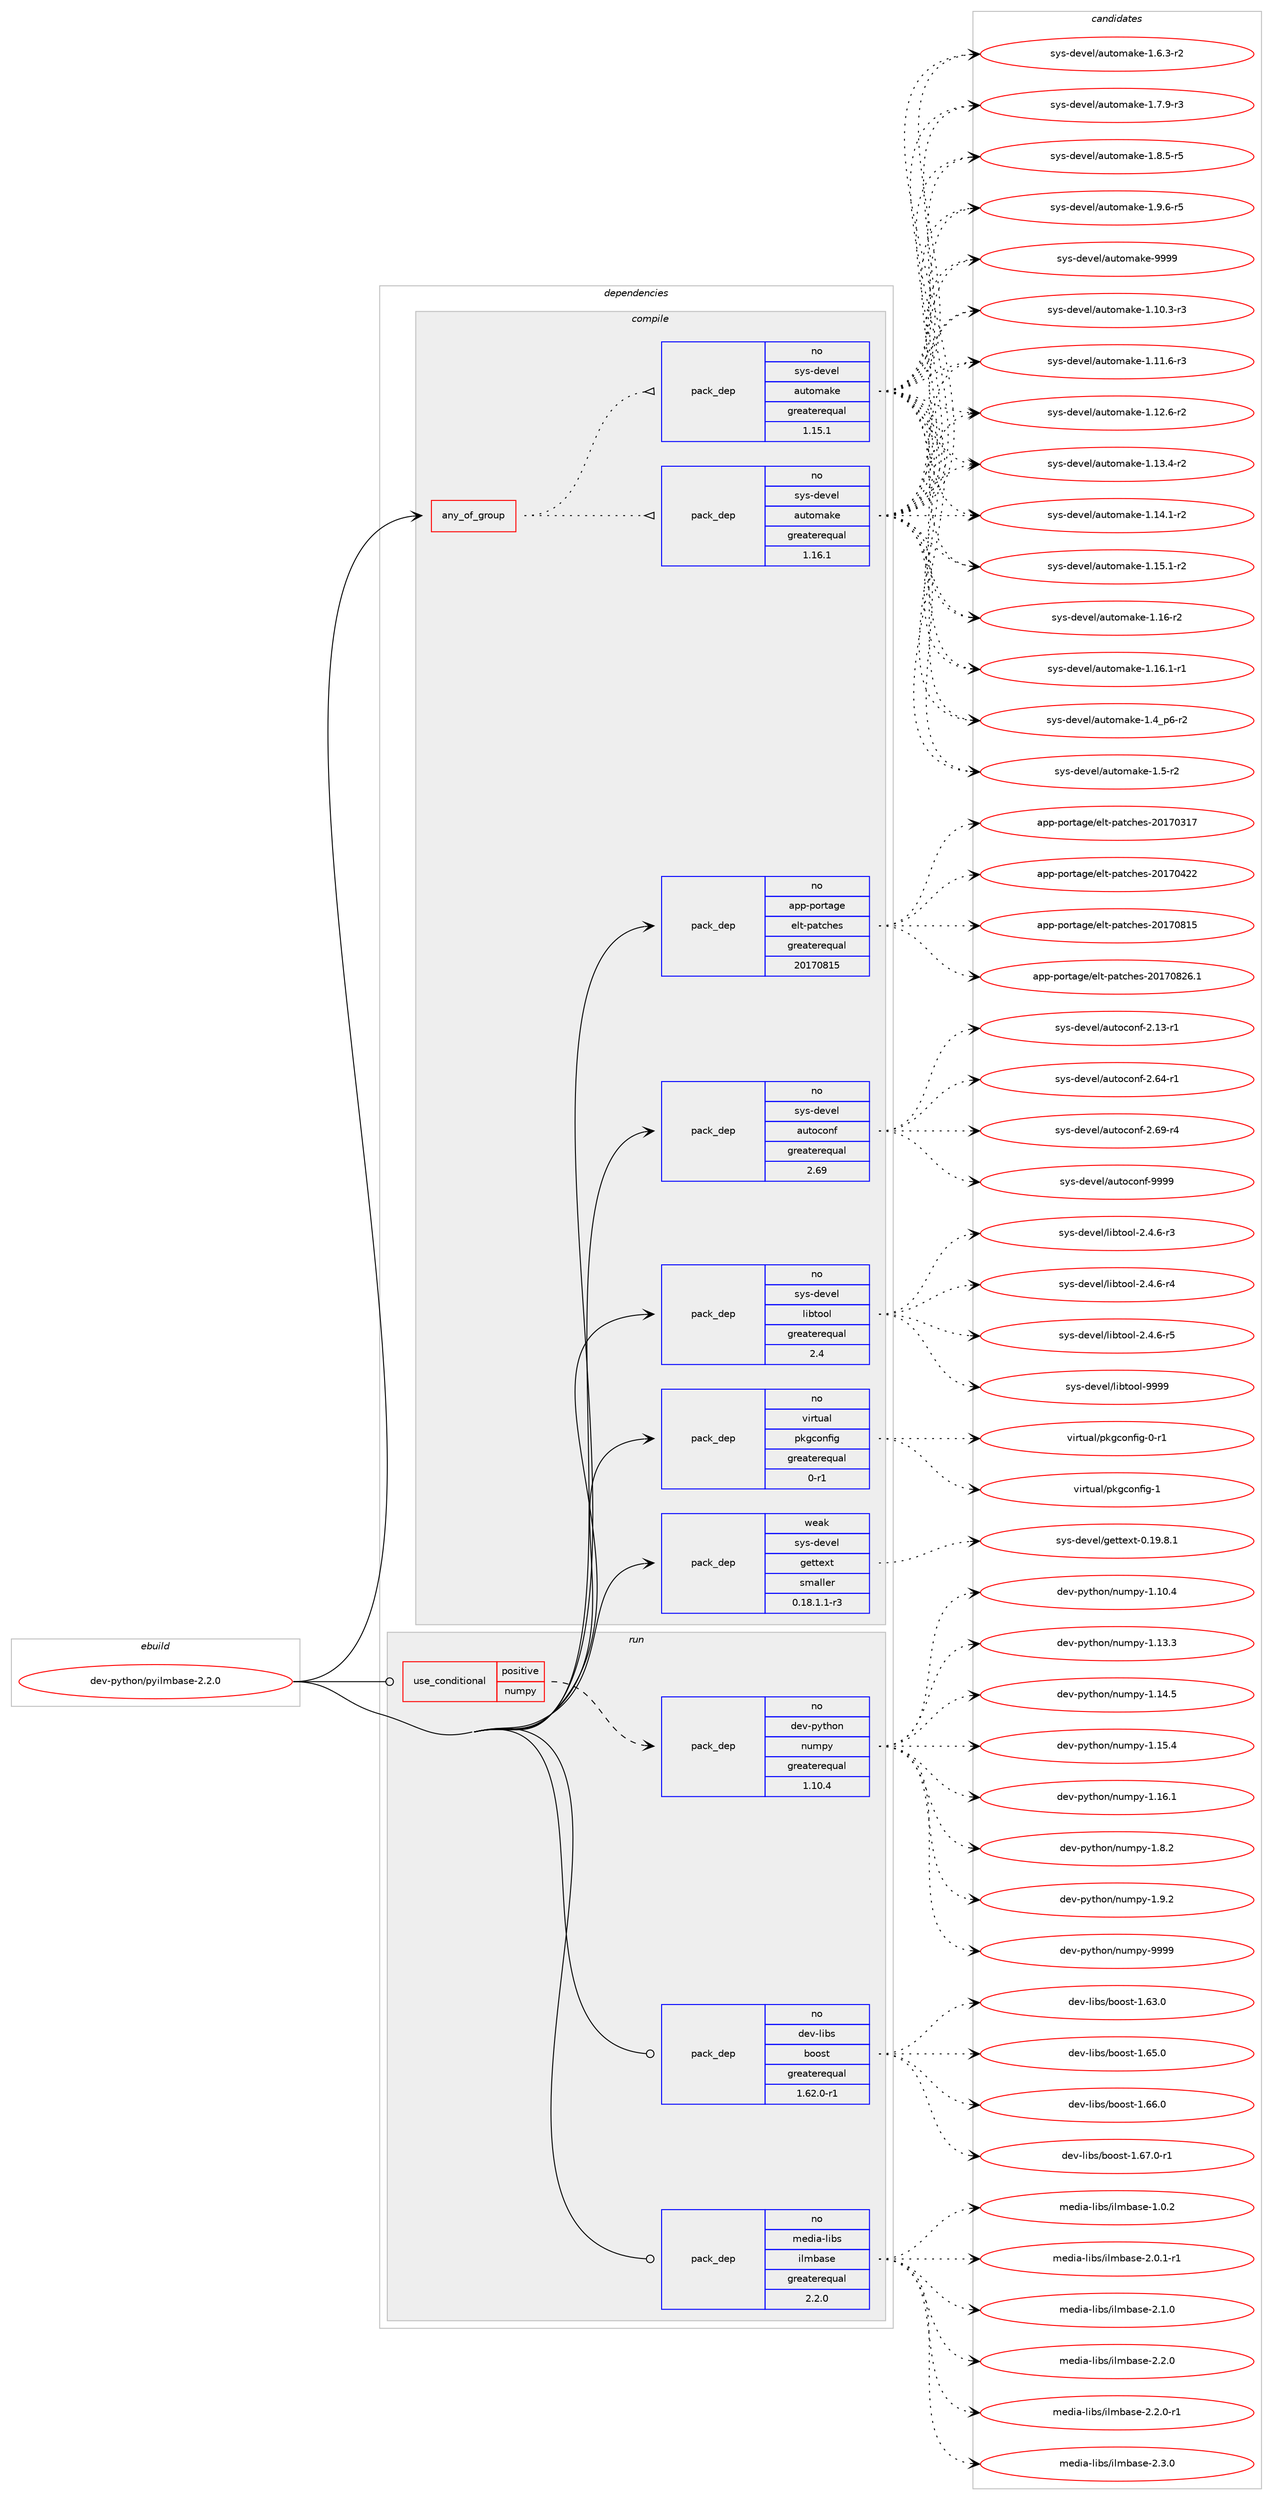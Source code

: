 digraph prolog {

# *************
# Graph options
# *************

newrank=true;
concentrate=true;
compound=true;
graph [rankdir=LR,fontname=Helvetica,fontsize=10,ranksep=1.5];#, ranksep=2.5, nodesep=0.2];
edge  [arrowhead=vee];
node  [fontname=Helvetica,fontsize=10];

# **********
# The ebuild
# **********

subgraph cluster_leftcol {
color=gray;
rank=same;
label=<<i>ebuild</i>>;
id [label="dev-python/pyilmbase-2.2.0", color=red, width=4, href="../dev-python/pyilmbase-2.2.0.svg"];
}

# ****************
# The dependencies
# ****************

subgraph cluster_midcol {
color=gray;
label=<<i>dependencies</i>>;
subgraph cluster_compile {
fillcolor="#eeeeee";
style=filled;
label=<<i>compile</i>>;
subgraph any22739 {
dependency1429989 [label=<<TABLE BORDER="0" CELLBORDER="1" CELLSPACING="0" CELLPADDING="4"><TR><TD CELLPADDING="10">any_of_group</TD></TR></TABLE>>, shape=none, color=red];subgraph pack1025637 {
dependency1429990 [label=<<TABLE BORDER="0" CELLBORDER="1" CELLSPACING="0" CELLPADDING="4" WIDTH="220"><TR><TD ROWSPAN="6" CELLPADDING="30">pack_dep</TD></TR><TR><TD WIDTH="110">no</TD></TR><TR><TD>sys-devel</TD></TR><TR><TD>automake</TD></TR><TR><TD>greaterequal</TD></TR><TR><TD>1.16.1</TD></TR></TABLE>>, shape=none, color=blue];
}
dependency1429989:e -> dependency1429990:w [weight=20,style="dotted",arrowhead="oinv"];
subgraph pack1025638 {
dependency1429991 [label=<<TABLE BORDER="0" CELLBORDER="1" CELLSPACING="0" CELLPADDING="4" WIDTH="220"><TR><TD ROWSPAN="6" CELLPADDING="30">pack_dep</TD></TR><TR><TD WIDTH="110">no</TD></TR><TR><TD>sys-devel</TD></TR><TR><TD>automake</TD></TR><TR><TD>greaterequal</TD></TR><TR><TD>1.15.1</TD></TR></TABLE>>, shape=none, color=blue];
}
dependency1429989:e -> dependency1429991:w [weight=20,style="dotted",arrowhead="oinv"];
}
id:e -> dependency1429989:w [weight=20,style="solid",arrowhead="vee"];
subgraph pack1025639 {
dependency1429992 [label=<<TABLE BORDER="0" CELLBORDER="1" CELLSPACING="0" CELLPADDING="4" WIDTH="220"><TR><TD ROWSPAN="6" CELLPADDING="30">pack_dep</TD></TR><TR><TD WIDTH="110">no</TD></TR><TR><TD>app-portage</TD></TR><TR><TD>elt-patches</TD></TR><TR><TD>greaterequal</TD></TR><TR><TD>20170815</TD></TR></TABLE>>, shape=none, color=blue];
}
id:e -> dependency1429992:w [weight=20,style="solid",arrowhead="vee"];
subgraph pack1025640 {
dependency1429993 [label=<<TABLE BORDER="0" CELLBORDER="1" CELLSPACING="0" CELLPADDING="4" WIDTH="220"><TR><TD ROWSPAN="6" CELLPADDING="30">pack_dep</TD></TR><TR><TD WIDTH="110">no</TD></TR><TR><TD>sys-devel</TD></TR><TR><TD>autoconf</TD></TR><TR><TD>greaterequal</TD></TR><TR><TD>2.69</TD></TR></TABLE>>, shape=none, color=blue];
}
id:e -> dependency1429993:w [weight=20,style="solid",arrowhead="vee"];
subgraph pack1025641 {
dependency1429994 [label=<<TABLE BORDER="0" CELLBORDER="1" CELLSPACING="0" CELLPADDING="4" WIDTH="220"><TR><TD ROWSPAN="6" CELLPADDING="30">pack_dep</TD></TR><TR><TD WIDTH="110">no</TD></TR><TR><TD>sys-devel</TD></TR><TR><TD>libtool</TD></TR><TR><TD>greaterequal</TD></TR><TR><TD>2.4</TD></TR></TABLE>>, shape=none, color=blue];
}
id:e -> dependency1429994:w [weight=20,style="solid",arrowhead="vee"];
subgraph pack1025642 {
dependency1429995 [label=<<TABLE BORDER="0" CELLBORDER="1" CELLSPACING="0" CELLPADDING="4" WIDTH="220"><TR><TD ROWSPAN="6" CELLPADDING="30">pack_dep</TD></TR><TR><TD WIDTH="110">no</TD></TR><TR><TD>virtual</TD></TR><TR><TD>pkgconfig</TD></TR><TR><TD>greaterequal</TD></TR><TR><TD>0-r1</TD></TR></TABLE>>, shape=none, color=blue];
}
id:e -> dependency1429995:w [weight=20,style="solid",arrowhead="vee"];
subgraph pack1025643 {
dependency1429996 [label=<<TABLE BORDER="0" CELLBORDER="1" CELLSPACING="0" CELLPADDING="4" WIDTH="220"><TR><TD ROWSPAN="6" CELLPADDING="30">pack_dep</TD></TR><TR><TD WIDTH="110">weak</TD></TR><TR><TD>sys-devel</TD></TR><TR><TD>gettext</TD></TR><TR><TD>smaller</TD></TR><TR><TD>0.18.1.1-r3</TD></TR></TABLE>>, shape=none, color=blue];
}
id:e -> dependency1429996:w [weight=20,style="solid",arrowhead="vee"];
}
subgraph cluster_compileandrun {
fillcolor="#eeeeee";
style=filled;
label=<<i>compile and run</i>>;
}
subgraph cluster_run {
fillcolor="#eeeeee";
style=filled;
label=<<i>run</i>>;
subgraph cond381032 {
dependency1429997 [label=<<TABLE BORDER="0" CELLBORDER="1" CELLSPACING="0" CELLPADDING="4"><TR><TD ROWSPAN="3" CELLPADDING="10">use_conditional</TD></TR><TR><TD>positive</TD></TR><TR><TD>numpy</TD></TR></TABLE>>, shape=none, color=red];
subgraph pack1025644 {
dependency1429998 [label=<<TABLE BORDER="0" CELLBORDER="1" CELLSPACING="0" CELLPADDING="4" WIDTH="220"><TR><TD ROWSPAN="6" CELLPADDING="30">pack_dep</TD></TR><TR><TD WIDTH="110">no</TD></TR><TR><TD>dev-python</TD></TR><TR><TD>numpy</TD></TR><TR><TD>greaterequal</TD></TR><TR><TD>1.10.4</TD></TR></TABLE>>, shape=none, color=blue];
}
dependency1429997:e -> dependency1429998:w [weight=20,style="dashed",arrowhead="vee"];
}
id:e -> dependency1429997:w [weight=20,style="solid",arrowhead="odot"];
subgraph pack1025645 {
dependency1429999 [label=<<TABLE BORDER="0" CELLBORDER="1" CELLSPACING="0" CELLPADDING="4" WIDTH="220"><TR><TD ROWSPAN="6" CELLPADDING="30">pack_dep</TD></TR><TR><TD WIDTH="110">no</TD></TR><TR><TD>dev-libs</TD></TR><TR><TD>boost</TD></TR><TR><TD>greaterequal</TD></TR><TR><TD>1.62.0-r1</TD></TR></TABLE>>, shape=none, color=blue];
}
id:e -> dependency1429999:w [weight=20,style="solid",arrowhead="odot"];
subgraph pack1025646 {
dependency1430000 [label=<<TABLE BORDER="0" CELLBORDER="1" CELLSPACING="0" CELLPADDING="4" WIDTH="220"><TR><TD ROWSPAN="6" CELLPADDING="30">pack_dep</TD></TR><TR><TD WIDTH="110">no</TD></TR><TR><TD>media-libs</TD></TR><TR><TD>ilmbase</TD></TR><TR><TD>greaterequal</TD></TR><TR><TD>2.2.0</TD></TR></TABLE>>, shape=none, color=blue];
}
id:e -> dependency1430000:w [weight=20,style="solid",arrowhead="odot"];
}
}

# **************
# The candidates
# **************

subgraph cluster_choices {
rank=same;
color=gray;
label=<<i>candidates</i>>;

subgraph choice1025637 {
color=black;
nodesep=1;
choice11512111545100101118101108479711711611110997107101454946494846514511451 [label="sys-devel/automake-1.10.3-r3", color=red, width=4,href="../sys-devel/automake-1.10.3-r3.svg"];
choice11512111545100101118101108479711711611110997107101454946494946544511451 [label="sys-devel/automake-1.11.6-r3", color=red, width=4,href="../sys-devel/automake-1.11.6-r3.svg"];
choice11512111545100101118101108479711711611110997107101454946495046544511450 [label="sys-devel/automake-1.12.6-r2", color=red, width=4,href="../sys-devel/automake-1.12.6-r2.svg"];
choice11512111545100101118101108479711711611110997107101454946495146524511450 [label="sys-devel/automake-1.13.4-r2", color=red, width=4,href="../sys-devel/automake-1.13.4-r2.svg"];
choice11512111545100101118101108479711711611110997107101454946495246494511450 [label="sys-devel/automake-1.14.1-r2", color=red, width=4,href="../sys-devel/automake-1.14.1-r2.svg"];
choice11512111545100101118101108479711711611110997107101454946495346494511450 [label="sys-devel/automake-1.15.1-r2", color=red, width=4,href="../sys-devel/automake-1.15.1-r2.svg"];
choice1151211154510010111810110847971171161111099710710145494649544511450 [label="sys-devel/automake-1.16-r2", color=red, width=4,href="../sys-devel/automake-1.16-r2.svg"];
choice11512111545100101118101108479711711611110997107101454946495446494511449 [label="sys-devel/automake-1.16.1-r1", color=red, width=4,href="../sys-devel/automake-1.16.1-r1.svg"];
choice115121115451001011181011084797117116111109971071014549465295112544511450 [label="sys-devel/automake-1.4_p6-r2", color=red, width=4,href="../sys-devel/automake-1.4_p6-r2.svg"];
choice11512111545100101118101108479711711611110997107101454946534511450 [label="sys-devel/automake-1.5-r2", color=red, width=4,href="../sys-devel/automake-1.5-r2.svg"];
choice115121115451001011181011084797117116111109971071014549465446514511450 [label="sys-devel/automake-1.6.3-r2", color=red, width=4,href="../sys-devel/automake-1.6.3-r2.svg"];
choice115121115451001011181011084797117116111109971071014549465546574511451 [label="sys-devel/automake-1.7.9-r3", color=red, width=4,href="../sys-devel/automake-1.7.9-r3.svg"];
choice115121115451001011181011084797117116111109971071014549465646534511453 [label="sys-devel/automake-1.8.5-r5", color=red, width=4,href="../sys-devel/automake-1.8.5-r5.svg"];
choice115121115451001011181011084797117116111109971071014549465746544511453 [label="sys-devel/automake-1.9.6-r5", color=red, width=4,href="../sys-devel/automake-1.9.6-r5.svg"];
choice115121115451001011181011084797117116111109971071014557575757 [label="sys-devel/automake-9999", color=red, width=4,href="../sys-devel/automake-9999.svg"];
dependency1429990:e -> choice11512111545100101118101108479711711611110997107101454946494846514511451:w [style=dotted,weight="100"];
dependency1429990:e -> choice11512111545100101118101108479711711611110997107101454946494946544511451:w [style=dotted,weight="100"];
dependency1429990:e -> choice11512111545100101118101108479711711611110997107101454946495046544511450:w [style=dotted,weight="100"];
dependency1429990:e -> choice11512111545100101118101108479711711611110997107101454946495146524511450:w [style=dotted,weight="100"];
dependency1429990:e -> choice11512111545100101118101108479711711611110997107101454946495246494511450:w [style=dotted,weight="100"];
dependency1429990:e -> choice11512111545100101118101108479711711611110997107101454946495346494511450:w [style=dotted,weight="100"];
dependency1429990:e -> choice1151211154510010111810110847971171161111099710710145494649544511450:w [style=dotted,weight="100"];
dependency1429990:e -> choice11512111545100101118101108479711711611110997107101454946495446494511449:w [style=dotted,weight="100"];
dependency1429990:e -> choice115121115451001011181011084797117116111109971071014549465295112544511450:w [style=dotted,weight="100"];
dependency1429990:e -> choice11512111545100101118101108479711711611110997107101454946534511450:w [style=dotted,weight="100"];
dependency1429990:e -> choice115121115451001011181011084797117116111109971071014549465446514511450:w [style=dotted,weight="100"];
dependency1429990:e -> choice115121115451001011181011084797117116111109971071014549465546574511451:w [style=dotted,weight="100"];
dependency1429990:e -> choice115121115451001011181011084797117116111109971071014549465646534511453:w [style=dotted,weight="100"];
dependency1429990:e -> choice115121115451001011181011084797117116111109971071014549465746544511453:w [style=dotted,weight="100"];
dependency1429990:e -> choice115121115451001011181011084797117116111109971071014557575757:w [style=dotted,weight="100"];
}
subgraph choice1025638 {
color=black;
nodesep=1;
choice11512111545100101118101108479711711611110997107101454946494846514511451 [label="sys-devel/automake-1.10.3-r3", color=red, width=4,href="../sys-devel/automake-1.10.3-r3.svg"];
choice11512111545100101118101108479711711611110997107101454946494946544511451 [label="sys-devel/automake-1.11.6-r3", color=red, width=4,href="../sys-devel/automake-1.11.6-r3.svg"];
choice11512111545100101118101108479711711611110997107101454946495046544511450 [label="sys-devel/automake-1.12.6-r2", color=red, width=4,href="../sys-devel/automake-1.12.6-r2.svg"];
choice11512111545100101118101108479711711611110997107101454946495146524511450 [label="sys-devel/automake-1.13.4-r2", color=red, width=4,href="../sys-devel/automake-1.13.4-r2.svg"];
choice11512111545100101118101108479711711611110997107101454946495246494511450 [label="sys-devel/automake-1.14.1-r2", color=red, width=4,href="../sys-devel/automake-1.14.1-r2.svg"];
choice11512111545100101118101108479711711611110997107101454946495346494511450 [label="sys-devel/automake-1.15.1-r2", color=red, width=4,href="../sys-devel/automake-1.15.1-r2.svg"];
choice1151211154510010111810110847971171161111099710710145494649544511450 [label="sys-devel/automake-1.16-r2", color=red, width=4,href="../sys-devel/automake-1.16-r2.svg"];
choice11512111545100101118101108479711711611110997107101454946495446494511449 [label="sys-devel/automake-1.16.1-r1", color=red, width=4,href="../sys-devel/automake-1.16.1-r1.svg"];
choice115121115451001011181011084797117116111109971071014549465295112544511450 [label="sys-devel/automake-1.4_p6-r2", color=red, width=4,href="../sys-devel/automake-1.4_p6-r2.svg"];
choice11512111545100101118101108479711711611110997107101454946534511450 [label="sys-devel/automake-1.5-r2", color=red, width=4,href="../sys-devel/automake-1.5-r2.svg"];
choice115121115451001011181011084797117116111109971071014549465446514511450 [label="sys-devel/automake-1.6.3-r2", color=red, width=4,href="../sys-devel/automake-1.6.3-r2.svg"];
choice115121115451001011181011084797117116111109971071014549465546574511451 [label="sys-devel/automake-1.7.9-r3", color=red, width=4,href="../sys-devel/automake-1.7.9-r3.svg"];
choice115121115451001011181011084797117116111109971071014549465646534511453 [label="sys-devel/automake-1.8.5-r5", color=red, width=4,href="../sys-devel/automake-1.8.5-r5.svg"];
choice115121115451001011181011084797117116111109971071014549465746544511453 [label="sys-devel/automake-1.9.6-r5", color=red, width=4,href="../sys-devel/automake-1.9.6-r5.svg"];
choice115121115451001011181011084797117116111109971071014557575757 [label="sys-devel/automake-9999", color=red, width=4,href="../sys-devel/automake-9999.svg"];
dependency1429991:e -> choice11512111545100101118101108479711711611110997107101454946494846514511451:w [style=dotted,weight="100"];
dependency1429991:e -> choice11512111545100101118101108479711711611110997107101454946494946544511451:w [style=dotted,weight="100"];
dependency1429991:e -> choice11512111545100101118101108479711711611110997107101454946495046544511450:w [style=dotted,weight="100"];
dependency1429991:e -> choice11512111545100101118101108479711711611110997107101454946495146524511450:w [style=dotted,weight="100"];
dependency1429991:e -> choice11512111545100101118101108479711711611110997107101454946495246494511450:w [style=dotted,weight="100"];
dependency1429991:e -> choice11512111545100101118101108479711711611110997107101454946495346494511450:w [style=dotted,weight="100"];
dependency1429991:e -> choice1151211154510010111810110847971171161111099710710145494649544511450:w [style=dotted,weight="100"];
dependency1429991:e -> choice11512111545100101118101108479711711611110997107101454946495446494511449:w [style=dotted,weight="100"];
dependency1429991:e -> choice115121115451001011181011084797117116111109971071014549465295112544511450:w [style=dotted,weight="100"];
dependency1429991:e -> choice11512111545100101118101108479711711611110997107101454946534511450:w [style=dotted,weight="100"];
dependency1429991:e -> choice115121115451001011181011084797117116111109971071014549465446514511450:w [style=dotted,weight="100"];
dependency1429991:e -> choice115121115451001011181011084797117116111109971071014549465546574511451:w [style=dotted,weight="100"];
dependency1429991:e -> choice115121115451001011181011084797117116111109971071014549465646534511453:w [style=dotted,weight="100"];
dependency1429991:e -> choice115121115451001011181011084797117116111109971071014549465746544511453:w [style=dotted,weight="100"];
dependency1429991:e -> choice115121115451001011181011084797117116111109971071014557575757:w [style=dotted,weight="100"];
}
subgraph choice1025639 {
color=black;
nodesep=1;
choice97112112451121111141169710310147101108116451129711699104101115455048495548514955 [label="app-portage/elt-patches-20170317", color=red, width=4,href="../app-portage/elt-patches-20170317.svg"];
choice97112112451121111141169710310147101108116451129711699104101115455048495548525050 [label="app-portage/elt-patches-20170422", color=red, width=4,href="../app-portage/elt-patches-20170422.svg"];
choice97112112451121111141169710310147101108116451129711699104101115455048495548564953 [label="app-portage/elt-patches-20170815", color=red, width=4,href="../app-portage/elt-patches-20170815.svg"];
choice971121124511211111411697103101471011081164511297116991041011154550484955485650544649 [label="app-portage/elt-patches-20170826.1", color=red, width=4,href="../app-portage/elt-patches-20170826.1.svg"];
dependency1429992:e -> choice97112112451121111141169710310147101108116451129711699104101115455048495548514955:w [style=dotted,weight="100"];
dependency1429992:e -> choice97112112451121111141169710310147101108116451129711699104101115455048495548525050:w [style=dotted,weight="100"];
dependency1429992:e -> choice97112112451121111141169710310147101108116451129711699104101115455048495548564953:w [style=dotted,weight="100"];
dependency1429992:e -> choice971121124511211111411697103101471011081164511297116991041011154550484955485650544649:w [style=dotted,weight="100"];
}
subgraph choice1025640 {
color=black;
nodesep=1;
choice1151211154510010111810110847971171161119911111010245504649514511449 [label="sys-devel/autoconf-2.13-r1", color=red, width=4,href="../sys-devel/autoconf-2.13-r1.svg"];
choice1151211154510010111810110847971171161119911111010245504654524511449 [label="sys-devel/autoconf-2.64-r1", color=red, width=4,href="../sys-devel/autoconf-2.64-r1.svg"];
choice1151211154510010111810110847971171161119911111010245504654574511452 [label="sys-devel/autoconf-2.69-r4", color=red, width=4,href="../sys-devel/autoconf-2.69-r4.svg"];
choice115121115451001011181011084797117116111991111101024557575757 [label="sys-devel/autoconf-9999", color=red, width=4,href="../sys-devel/autoconf-9999.svg"];
dependency1429993:e -> choice1151211154510010111810110847971171161119911111010245504649514511449:w [style=dotted,weight="100"];
dependency1429993:e -> choice1151211154510010111810110847971171161119911111010245504654524511449:w [style=dotted,weight="100"];
dependency1429993:e -> choice1151211154510010111810110847971171161119911111010245504654574511452:w [style=dotted,weight="100"];
dependency1429993:e -> choice115121115451001011181011084797117116111991111101024557575757:w [style=dotted,weight="100"];
}
subgraph choice1025641 {
color=black;
nodesep=1;
choice1151211154510010111810110847108105981161111111084550465246544511451 [label="sys-devel/libtool-2.4.6-r3", color=red, width=4,href="../sys-devel/libtool-2.4.6-r3.svg"];
choice1151211154510010111810110847108105981161111111084550465246544511452 [label="sys-devel/libtool-2.4.6-r4", color=red, width=4,href="../sys-devel/libtool-2.4.6-r4.svg"];
choice1151211154510010111810110847108105981161111111084550465246544511453 [label="sys-devel/libtool-2.4.6-r5", color=red, width=4,href="../sys-devel/libtool-2.4.6-r5.svg"];
choice1151211154510010111810110847108105981161111111084557575757 [label="sys-devel/libtool-9999", color=red, width=4,href="../sys-devel/libtool-9999.svg"];
dependency1429994:e -> choice1151211154510010111810110847108105981161111111084550465246544511451:w [style=dotted,weight="100"];
dependency1429994:e -> choice1151211154510010111810110847108105981161111111084550465246544511452:w [style=dotted,weight="100"];
dependency1429994:e -> choice1151211154510010111810110847108105981161111111084550465246544511453:w [style=dotted,weight="100"];
dependency1429994:e -> choice1151211154510010111810110847108105981161111111084557575757:w [style=dotted,weight="100"];
}
subgraph choice1025642 {
color=black;
nodesep=1;
choice11810511411611797108471121071039911111010210510345484511449 [label="virtual/pkgconfig-0-r1", color=red, width=4,href="../virtual/pkgconfig-0-r1.svg"];
choice1181051141161179710847112107103991111101021051034549 [label="virtual/pkgconfig-1", color=red, width=4,href="../virtual/pkgconfig-1.svg"];
dependency1429995:e -> choice11810511411611797108471121071039911111010210510345484511449:w [style=dotted,weight="100"];
dependency1429995:e -> choice1181051141161179710847112107103991111101021051034549:w [style=dotted,weight="100"];
}
subgraph choice1025643 {
color=black;
nodesep=1;
choice1151211154510010111810110847103101116116101120116454846495746564649 [label="sys-devel/gettext-0.19.8.1", color=red, width=4,href="../sys-devel/gettext-0.19.8.1.svg"];
dependency1429996:e -> choice1151211154510010111810110847103101116116101120116454846495746564649:w [style=dotted,weight="100"];
}
subgraph choice1025644 {
color=black;
nodesep=1;
choice100101118451121211161041111104711011710911212145494649484652 [label="dev-python/numpy-1.10.4", color=red, width=4,href="../dev-python/numpy-1.10.4.svg"];
choice100101118451121211161041111104711011710911212145494649514651 [label="dev-python/numpy-1.13.3", color=red, width=4,href="../dev-python/numpy-1.13.3.svg"];
choice100101118451121211161041111104711011710911212145494649524653 [label="dev-python/numpy-1.14.5", color=red, width=4,href="../dev-python/numpy-1.14.5.svg"];
choice100101118451121211161041111104711011710911212145494649534652 [label="dev-python/numpy-1.15.4", color=red, width=4,href="../dev-python/numpy-1.15.4.svg"];
choice100101118451121211161041111104711011710911212145494649544649 [label="dev-python/numpy-1.16.1", color=red, width=4,href="../dev-python/numpy-1.16.1.svg"];
choice1001011184511212111610411111047110117109112121454946564650 [label="dev-python/numpy-1.8.2", color=red, width=4,href="../dev-python/numpy-1.8.2.svg"];
choice1001011184511212111610411111047110117109112121454946574650 [label="dev-python/numpy-1.9.2", color=red, width=4,href="../dev-python/numpy-1.9.2.svg"];
choice10010111845112121116104111110471101171091121214557575757 [label="dev-python/numpy-9999", color=red, width=4,href="../dev-python/numpy-9999.svg"];
dependency1429998:e -> choice100101118451121211161041111104711011710911212145494649484652:w [style=dotted,weight="100"];
dependency1429998:e -> choice100101118451121211161041111104711011710911212145494649514651:w [style=dotted,weight="100"];
dependency1429998:e -> choice100101118451121211161041111104711011710911212145494649524653:w [style=dotted,weight="100"];
dependency1429998:e -> choice100101118451121211161041111104711011710911212145494649534652:w [style=dotted,weight="100"];
dependency1429998:e -> choice100101118451121211161041111104711011710911212145494649544649:w [style=dotted,weight="100"];
dependency1429998:e -> choice1001011184511212111610411111047110117109112121454946564650:w [style=dotted,weight="100"];
dependency1429998:e -> choice1001011184511212111610411111047110117109112121454946574650:w [style=dotted,weight="100"];
dependency1429998:e -> choice10010111845112121116104111110471101171091121214557575757:w [style=dotted,weight="100"];
}
subgraph choice1025645 {
color=black;
nodesep=1;
choice1001011184510810598115479811111111511645494654514648 [label="dev-libs/boost-1.63.0", color=red, width=4,href="../dev-libs/boost-1.63.0.svg"];
choice1001011184510810598115479811111111511645494654534648 [label="dev-libs/boost-1.65.0", color=red, width=4,href="../dev-libs/boost-1.65.0.svg"];
choice1001011184510810598115479811111111511645494654544648 [label="dev-libs/boost-1.66.0", color=red, width=4,href="../dev-libs/boost-1.66.0.svg"];
choice10010111845108105981154798111111115116454946545546484511449 [label="dev-libs/boost-1.67.0-r1", color=red, width=4,href="../dev-libs/boost-1.67.0-r1.svg"];
dependency1429999:e -> choice1001011184510810598115479811111111511645494654514648:w [style=dotted,weight="100"];
dependency1429999:e -> choice1001011184510810598115479811111111511645494654534648:w [style=dotted,weight="100"];
dependency1429999:e -> choice1001011184510810598115479811111111511645494654544648:w [style=dotted,weight="100"];
dependency1429999:e -> choice10010111845108105981154798111111115116454946545546484511449:w [style=dotted,weight="100"];
}
subgraph choice1025646 {
color=black;
nodesep=1;
choice109101100105974510810598115471051081099897115101454946484650 [label="media-libs/ilmbase-1.0.2", color=red, width=4,href="../media-libs/ilmbase-1.0.2.svg"];
choice1091011001059745108105981154710510810998971151014550464846494511449 [label="media-libs/ilmbase-2.0.1-r1", color=red, width=4,href="../media-libs/ilmbase-2.0.1-r1.svg"];
choice109101100105974510810598115471051081099897115101455046494648 [label="media-libs/ilmbase-2.1.0", color=red, width=4,href="../media-libs/ilmbase-2.1.0.svg"];
choice109101100105974510810598115471051081099897115101455046504648 [label="media-libs/ilmbase-2.2.0", color=red, width=4,href="../media-libs/ilmbase-2.2.0.svg"];
choice1091011001059745108105981154710510810998971151014550465046484511449 [label="media-libs/ilmbase-2.2.0-r1", color=red, width=4,href="../media-libs/ilmbase-2.2.0-r1.svg"];
choice109101100105974510810598115471051081099897115101455046514648 [label="media-libs/ilmbase-2.3.0", color=red, width=4,href="../media-libs/ilmbase-2.3.0.svg"];
dependency1430000:e -> choice109101100105974510810598115471051081099897115101454946484650:w [style=dotted,weight="100"];
dependency1430000:e -> choice1091011001059745108105981154710510810998971151014550464846494511449:w [style=dotted,weight="100"];
dependency1430000:e -> choice109101100105974510810598115471051081099897115101455046494648:w [style=dotted,weight="100"];
dependency1430000:e -> choice109101100105974510810598115471051081099897115101455046504648:w [style=dotted,weight="100"];
dependency1430000:e -> choice1091011001059745108105981154710510810998971151014550465046484511449:w [style=dotted,weight="100"];
dependency1430000:e -> choice109101100105974510810598115471051081099897115101455046514648:w [style=dotted,weight="100"];
}
}

}
